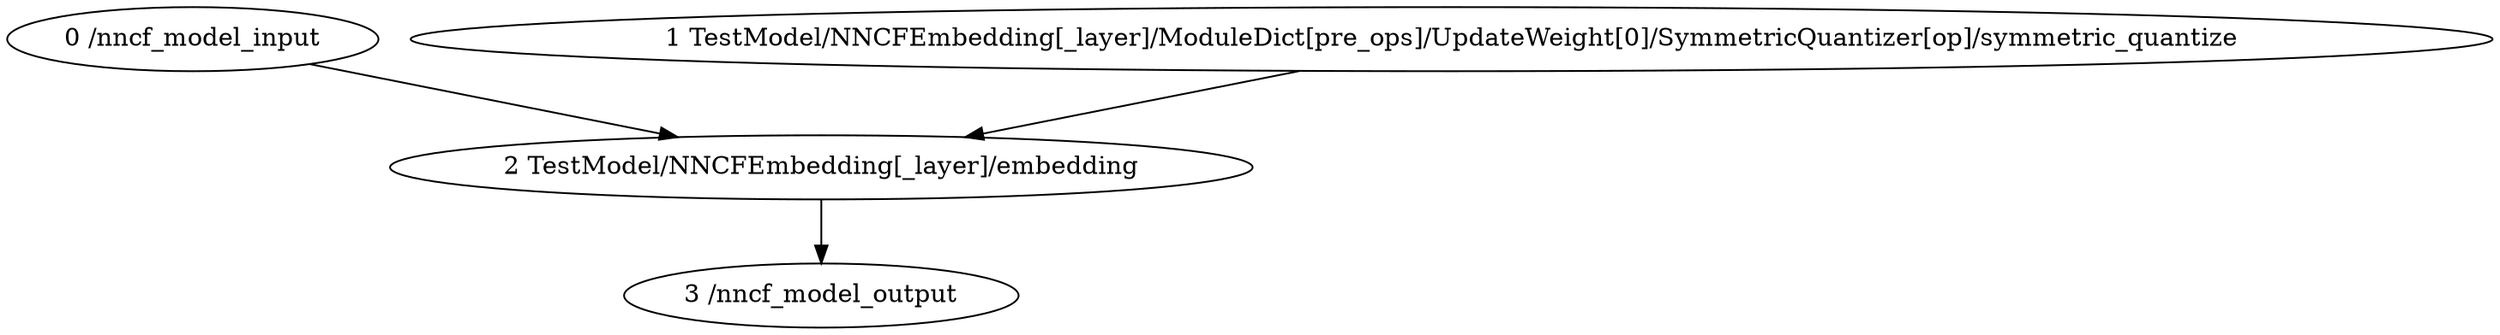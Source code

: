 strict digraph  {
"0 /nncf_model_input" [id=0, scope="", type=nncf_model_input];
"1 TestModel/NNCFEmbedding[_layer]/ModuleDict[pre_ops]/UpdateWeight[0]/SymmetricQuantizer[op]/symmetric_quantize" [id=1, scope="TestModel/NNCFEmbedding[_layer]/ModuleDict[pre_ops]/UpdateWeight[0]/SymmetricQuantizer[op]", type=symmetric_quantize];
"2 TestModel/NNCFEmbedding[_layer]/embedding" [id=2, scope="TestModel/NNCFEmbedding[_layer]", type=embedding];
"3 /nncf_model_output" [id=3, scope="", type=nncf_model_output];
"0 /nncf_model_input" -> "2 TestModel/NNCFEmbedding[_layer]/embedding";
"1 TestModel/NNCFEmbedding[_layer]/ModuleDict[pre_ops]/UpdateWeight[0]/SymmetricQuantizer[op]/symmetric_quantize" -> "2 TestModel/NNCFEmbedding[_layer]/embedding";
"2 TestModel/NNCFEmbedding[_layer]/embedding" -> "3 /nncf_model_output";
}
